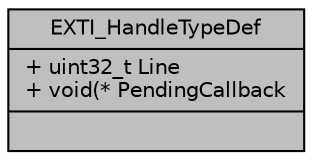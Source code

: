 digraph "EXTI_HandleTypeDef"
{
 // LATEX_PDF_SIZE
  edge [fontname="Helvetica",fontsize="10",labelfontname="Helvetica",labelfontsize="10"];
  node [fontname="Helvetica",fontsize="10",shape=record];
  Node1 [label="{EXTI_HandleTypeDef\n|+ uint32_t Line\l+ void(* PendingCallback\l|}",height=0.2,width=0.4,color="black", fillcolor="grey75", style="filled", fontcolor="black",tooltip="EXTI Handle structure definition."];
}
